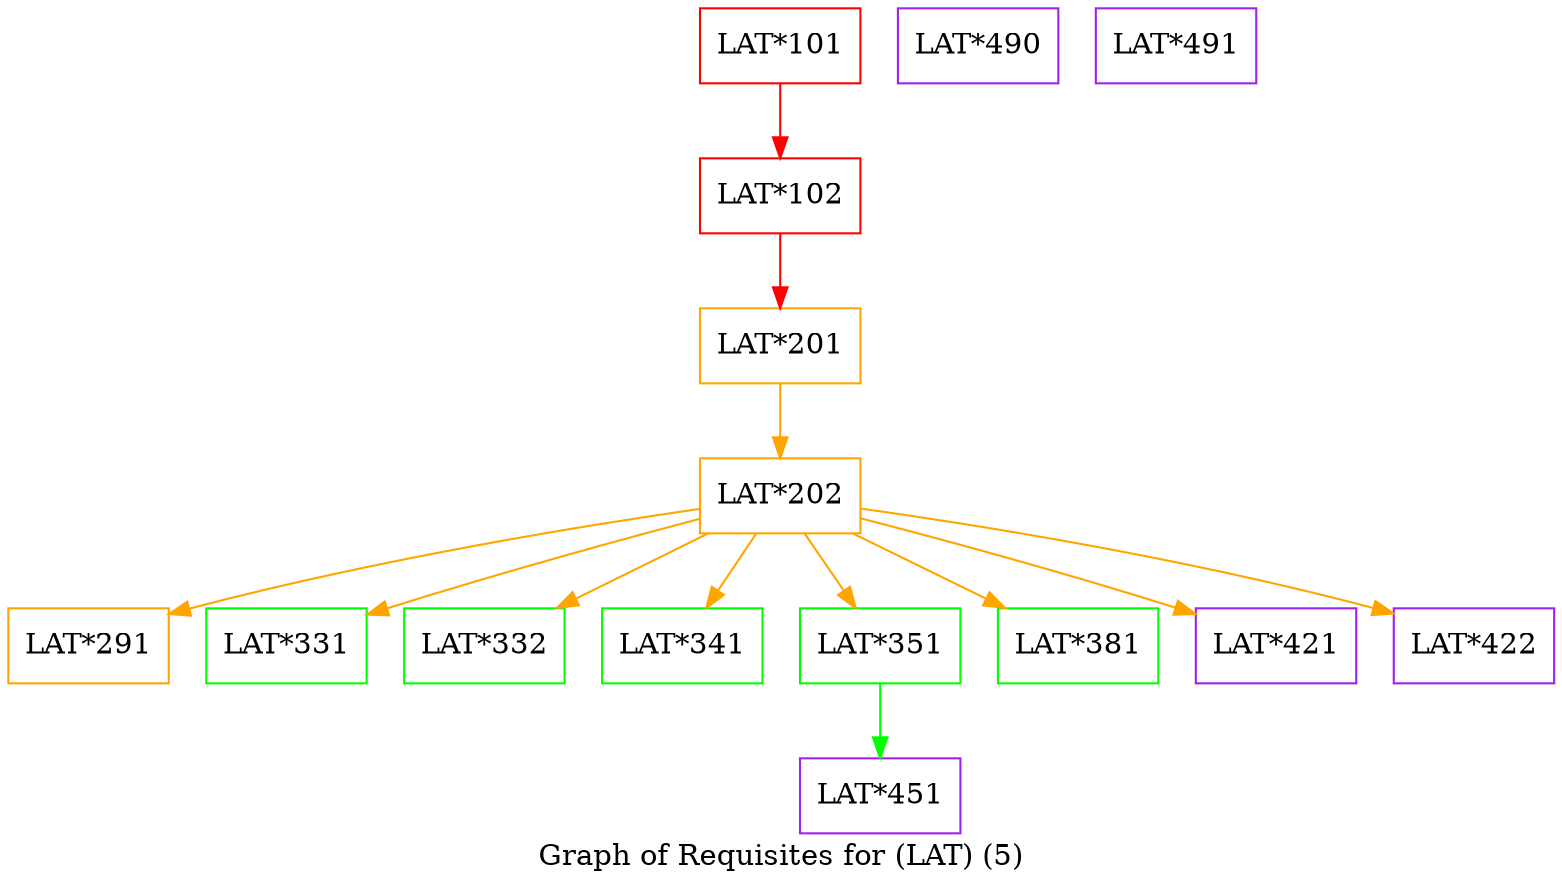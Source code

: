 strict digraph "" {
	graph [bb="0,0,742,419",
		label="Graph of Requisites for (LAT) (5)",
		lheight=0.21,
		lp="371,11.5",
		lwidth=3.24
	];
	node [label="\N"];
	"LAT*101"	[color=red,
		height=0.5,
		pos="370.5,401",
		shape=box,
		width=1.0694];
	"LAT*102"	[color=red,
		height=0.5,
		pos="370.5,329",
		shape=box,
		width=1.0694];
	"LAT*101" -> "LAT*102"	[color=red,
		pos="e,370.5,347.1 370.5,382.7 370.5,374.98 370.5,365.71 370.5,357.11"];
	"LAT*201"	[color=orange,
		height=0.5,
		pos="370.5,257",
		shape=box,
		width=1.0694];
	"LAT*102" -> "LAT*201"	[color=red,
		pos="e,370.5,275.1 370.5,310.7 370.5,302.98 370.5,293.71 370.5,285.11"];
	"LAT*202"	[color=orange,
		height=0.5,
		pos="370.5,185",
		shape=box,
		width=1.0694];
	"LAT*201" -> "LAT*202"	[color=orange,
		pos="e,370.5,203.1 370.5,238.7 370.5,230.98 370.5,221.71 370.5,213.11"];
	"LAT*291"	[color=orange,
		height=0.5,
		pos="38.5,113",
		shape=box,
		width=1.0694];
	"LAT*202" -> "LAT*291"	[color=orange,
		pos="e,77.109,128.26 331.95,178.76 278.81,171.1 180.01,155.35 86.964,130.89"];
	"LAT*331"	[color=green,
		height=0.5,
		pos="133.5,113",
		shape=box,
		width=1.0694];
	"LAT*202" -> "LAT*331"	[color=orange,
		pos="e,172.2,127.96 331.91,173.99 295.57,164.38 239.46,149.09 181.83,131"];
	"LAT*332"	[color=green,
		height=0.5,
		pos="228.5,113",
		shape=box,
		width=1.0694];
	"LAT*202" -> "LAT*332"	[color=orange,
		pos="e,263.37,131.19 335.76,166.88 316.68,157.47 292.82,145.71 272.45,135.67"];
	"LAT*341"	[color=green,
		height=0.5,
		pos="323.5,113",
		shape=box,
		width=1.0694];
	"LAT*202" -> "LAT*341"	[color=orange,
		pos="e,334.98,131.1 358.88,166.7 353.36,158.47 346.65,148.48 340.57,139.42"];
	"LAT*351"	[color=green,
		height=0.5,
		pos="418.5,113",
		shape=box,
		width=1.0694];
	"LAT*202" -> "LAT*351"	[color=orange,
		pos="e,406.77,131.1 382.37,166.7 388,158.47 394.85,148.48 401.07,139.42"];
	"LAT*381"	[color=green,
		height=0.5,
		pos="513.5,113",
		shape=box,
		width=1.0694];
	"LAT*202" -> "LAT*381"	[color=orange,
		pos="e,478.38,131.19 405.48,166.88 424.7,157.47 448.73,145.71 469.24,135.67"];
	"LAT*421"	[color=purple,
		height=0.5,
		pos="608.5,113",
		shape=box,
		width=1.0694];
	"LAT*202" -> "LAT*421"	[color=orange,
		pos="e,569.85,128.24 409.17,174.2 445.89,164.68 502.81,149.4 560.26,131.29"];
	"LAT*422"	[color=purple,
		height=0.5,
		pos="703.5,113",
		shape=box,
		width=1.0694];
	"LAT*202" -> "LAT*422"	[color=orange,
		pos="e,664.93,128.52 409.35,178.86 462.89,171.34 562.41,155.74 655.12,131.16"];
	"LAT*451"	[color=purple,
		height=0.5,
		pos="418.5,41",
		shape=box,
		width=1.0694];
	"LAT*351" -> "LAT*451"	[color=green,
		pos="e,418.5,59.104 418.5,94.697 418.5,86.983 418.5,77.712 418.5,69.112"];
	"LAT*490"	[color=purple,
		height=0.5,
		pos="465.5,401",
		shape=box,
		width=1.0694];
	"LAT*491"	[color=purple,
		height=0.5,
		pos="560.5,401",
		shape=box,
		width=1.0694];
}
